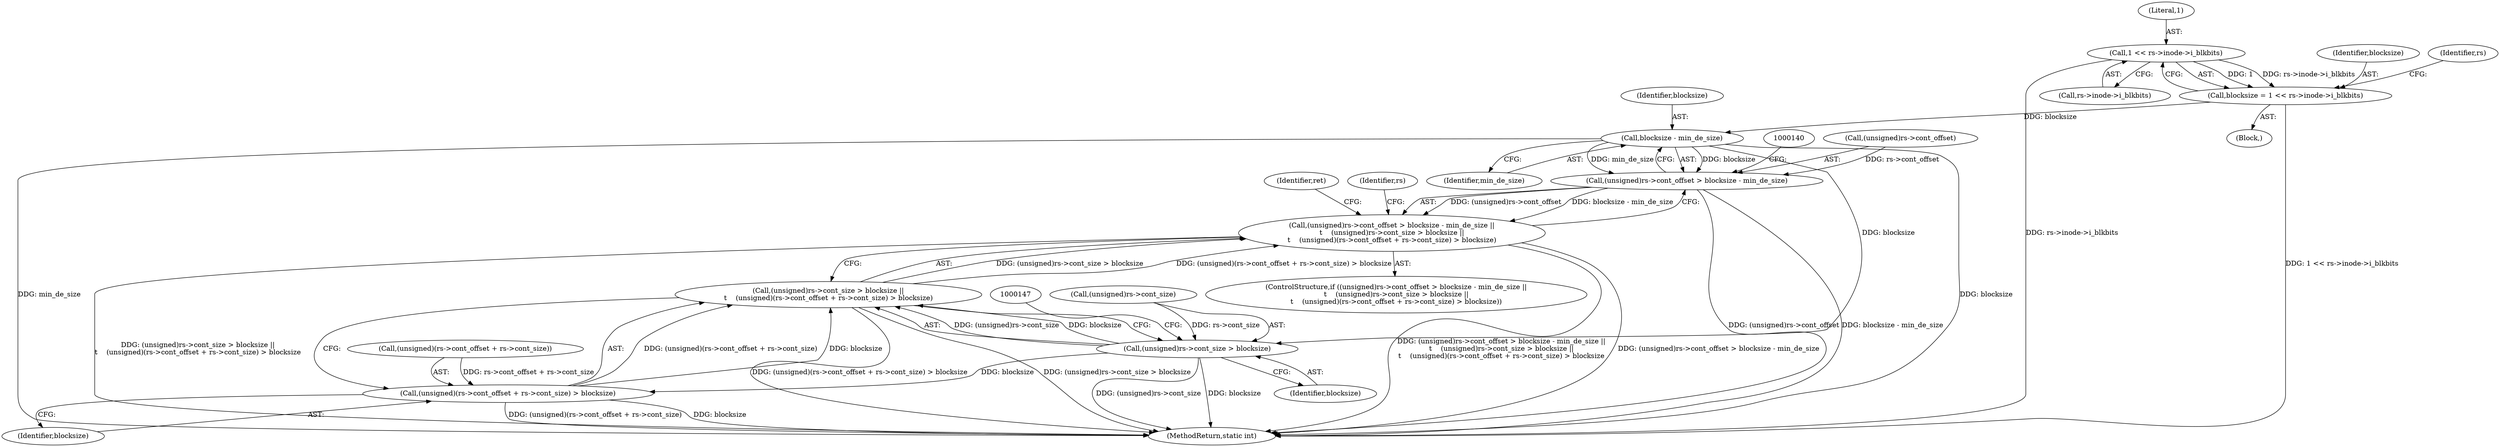 digraph "0_linux_f54e18f1b831c92f6512d2eedb224cd63d607d3d@pointer" {
"1000110" [label="(Call,1 << rs->inode->i_blkbits)"];
"1000108" [label="(Call,blocksize = 1 << rs->inode->i_blkbits)"];
"1000134" [label="(Call,blocksize - min_de_size)"];
"1000128" [label="(Call,(unsigned)rs->cont_offset > blocksize - min_de_size)"];
"1000127" [label="(Call,(unsigned)rs->cont_offset > blocksize - min_de_size ||\n\t    (unsigned)rs->cont_size > blocksize ||\n\t    (unsigned)(rs->cont_offset + rs->cont_size) > blocksize)"];
"1000138" [label="(Call,(unsigned)rs->cont_size > blocksize)"];
"1000137" [label="(Call,(unsigned)rs->cont_size > blocksize ||\n\t    (unsigned)(rs->cont_offset + rs->cont_size) > blocksize)"];
"1000145" [label="(Call,(unsigned)(rs->cont_offset + rs->cont_size) > blocksize)"];
"1000112" [label="(Call,rs->inode->i_blkbits)"];
"1000127" [label="(Call,(unsigned)rs->cont_offset > blocksize - min_de_size ||\n\t    (unsigned)rs->cont_size > blocksize ||\n\t    (unsigned)(rs->cont_offset + rs->cont_size) > blocksize)"];
"1000136" [label="(Identifier,min_de_size)"];
"1000155" [label="(Identifier,blocksize)"];
"1000158" [label="(Identifier,ret)"];
"1000144" [label="(Identifier,blocksize)"];
"1000129" [label="(Call,(unsigned)rs->cont_offset)"];
"1000126" [label="(ControlStructure,if ((unsigned)rs->cont_offset > blocksize - min_de_size ||\n\t    (unsigned)rs->cont_size > blocksize ||\n\t    (unsigned)(rs->cont_offset + rs->cont_size) > blocksize))"];
"1000138" [label="(Call,(unsigned)rs->cont_size > blocksize)"];
"1000109" [label="(Identifier,blocksize)"];
"1000110" [label="(Call,1 << rs->inode->i_blkbits)"];
"1000102" [label="(Block,)"];
"1000119" [label="(Identifier,rs)"];
"1000137" [label="(Call,(unsigned)rs->cont_size > blocksize ||\n\t    (unsigned)(rs->cont_offset + rs->cont_size) > blocksize)"];
"1000134" [label="(Call,blocksize - min_de_size)"];
"1000111" [label="(Literal,1)"];
"1000128" [label="(Call,(unsigned)rs->cont_offset > blocksize - min_de_size)"];
"1000135" [label="(Identifier,blocksize)"];
"1000108" [label="(Call,blocksize = 1 << rs->inode->i_blkbits)"];
"1000275" [label="(MethodReturn,static int)"];
"1000164" [label="(Identifier,rs)"];
"1000139" [label="(Call,(unsigned)rs->cont_size)"];
"1000145" [label="(Call,(unsigned)(rs->cont_offset + rs->cont_size) > blocksize)"];
"1000146" [label="(Call,(unsigned)(rs->cont_offset + rs->cont_size))"];
"1000110" -> "1000108"  [label="AST: "];
"1000110" -> "1000112"  [label="CFG: "];
"1000111" -> "1000110"  [label="AST: "];
"1000112" -> "1000110"  [label="AST: "];
"1000108" -> "1000110"  [label="CFG: "];
"1000110" -> "1000275"  [label="DDG: rs->inode->i_blkbits"];
"1000110" -> "1000108"  [label="DDG: 1"];
"1000110" -> "1000108"  [label="DDG: rs->inode->i_blkbits"];
"1000108" -> "1000102"  [label="AST: "];
"1000109" -> "1000108"  [label="AST: "];
"1000119" -> "1000108"  [label="CFG: "];
"1000108" -> "1000275"  [label="DDG: 1 << rs->inode->i_blkbits"];
"1000108" -> "1000134"  [label="DDG: blocksize"];
"1000134" -> "1000128"  [label="AST: "];
"1000134" -> "1000136"  [label="CFG: "];
"1000135" -> "1000134"  [label="AST: "];
"1000136" -> "1000134"  [label="AST: "];
"1000128" -> "1000134"  [label="CFG: "];
"1000134" -> "1000275"  [label="DDG: blocksize"];
"1000134" -> "1000275"  [label="DDG: min_de_size"];
"1000134" -> "1000128"  [label="DDG: blocksize"];
"1000134" -> "1000128"  [label="DDG: min_de_size"];
"1000134" -> "1000138"  [label="DDG: blocksize"];
"1000128" -> "1000127"  [label="AST: "];
"1000129" -> "1000128"  [label="AST: "];
"1000140" -> "1000128"  [label="CFG: "];
"1000127" -> "1000128"  [label="CFG: "];
"1000128" -> "1000275"  [label="DDG: (unsigned)rs->cont_offset"];
"1000128" -> "1000275"  [label="DDG: blocksize - min_de_size"];
"1000128" -> "1000127"  [label="DDG: (unsigned)rs->cont_offset"];
"1000128" -> "1000127"  [label="DDG: blocksize - min_de_size"];
"1000129" -> "1000128"  [label="DDG: rs->cont_offset"];
"1000127" -> "1000126"  [label="AST: "];
"1000127" -> "1000137"  [label="CFG: "];
"1000137" -> "1000127"  [label="AST: "];
"1000158" -> "1000127"  [label="CFG: "];
"1000164" -> "1000127"  [label="CFG: "];
"1000127" -> "1000275"  [label="DDG: (unsigned)rs->cont_offset > blocksize - min_de_size ||\n\t    (unsigned)rs->cont_size > blocksize ||\n\t    (unsigned)(rs->cont_offset + rs->cont_size) > blocksize"];
"1000127" -> "1000275"  [label="DDG: (unsigned)rs->cont_offset > blocksize - min_de_size"];
"1000127" -> "1000275"  [label="DDG: (unsigned)rs->cont_size > blocksize ||\n\t    (unsigned)(rs->cont_offset + rs->cont_size) > blocksize"];
"1000137" -> "1000127"  [label="DDG: (unsigned)rs->cont_size > blocksize"];
"1000137" -> "1000127"  [label="DDG: (unsigned)(rs->cont_offset + rs->cont_size) > blocksize"];
"1000138" -> "1000137"  [label="AST: "];
"1000138" -> "1000144"  [label="CFG: "];
"1000139" -> "1000138"  [label="AST: "];
"1000144" -> "1000138"  [label="AST: "];
"1000147" -> "1000138"  [label="CFG: "];
"1000137" -> "1000138"  [label="CFG: "];
"1000138" -> "1000275"  [label="DDG: (unsigned)rs->cont_size"];
"1000138" -> "1000275"  [label="DDG: blocksize"];
"1000138" -> "1000137"  [label="DDG: (unsigned)rs->cont_size"];
"1000138" -> "1000137"  [label="DDG: blocksize"];
"1000139" -> "1000138"  [label="DDG: rs->cont_size"];
"1000138" -> "1000145"  [label="DDG: blocksize"];
"1000137" -> "1000145"  [label="CFG: "];
"1000145" -> "1000137"  [label="AST: "];
"1000137" -> "1000275"  [label="DDG: (unsigned)(rs->cont_offset + rs->cont_size) > blocksize"];
"1000137" -> "1000275"  [label="DDG: (unsigned)rs->cont_size > blocksize"];
"1000145" -> "1000137"  [label="DDG: (unsigned)(rs->cont_offset + rs->cont_size)"];
"1000145" -> "1000137"  [label="DDG: blocksize"];
"1000145" -> "1000155"  [label="CFG: "];
"1000146" -> "1000145"  [label="AST: "];
"1000155" -> "1000145"  [label="AST: "];
"1000145" -> "1000275"  [label="DDG: (unsigned)(rs->cont_offset + rs->cont_size)"];
"1000145" -> "1000275"  [label="DDG: blocksize"];
"1000146" -> "1000145"  [label="DDG: rs->cont_offset + rs->cont_size"];
}

